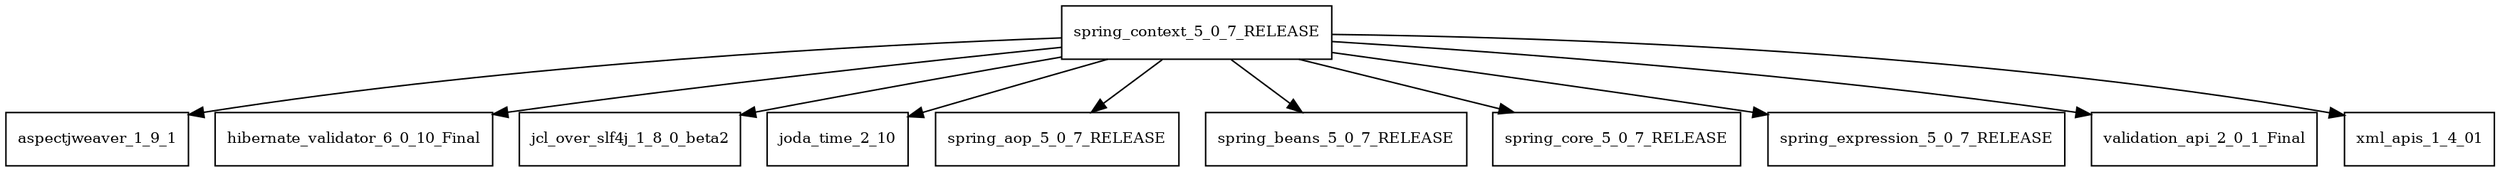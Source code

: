 digraph spring_context_5_0_7_RELEASE_dependencies {
  node [shape = box, fontsize=10.0];
  spring_context_5_0_7_RELEASE -> aspectjweaver_1_9_1;
  spring_context_5_0_7_RELEASE -> hibernate_validator_6_0_10_Final;
  spring_context_5_0_7_RELEASE -> jcl_over_slf4j_1_8_0_beta2;
  spring_context_5_0_7_RELEASE -> joda_time_2_10;
  spring_context_5_0_7_RELEASE -> spring_aop_5_0_7_RELEASE;
  spring_context_5_0_7_RELEASE -> spring_beans_5_0_7_RELEASE;
  spring_context_5_0_7_RELEASE -> spring_core_5_0_7_RELEASE;
  spring_context_5_0_7_RELEASE -> spring_expression_5_0_7_RELEASE;
  spring_context_5_0_7_RELEASE -> validation_api_2_0_1_Final;
  spring_context_5_0_7_RELEASE -> xml_apis_1_4_01;
}
